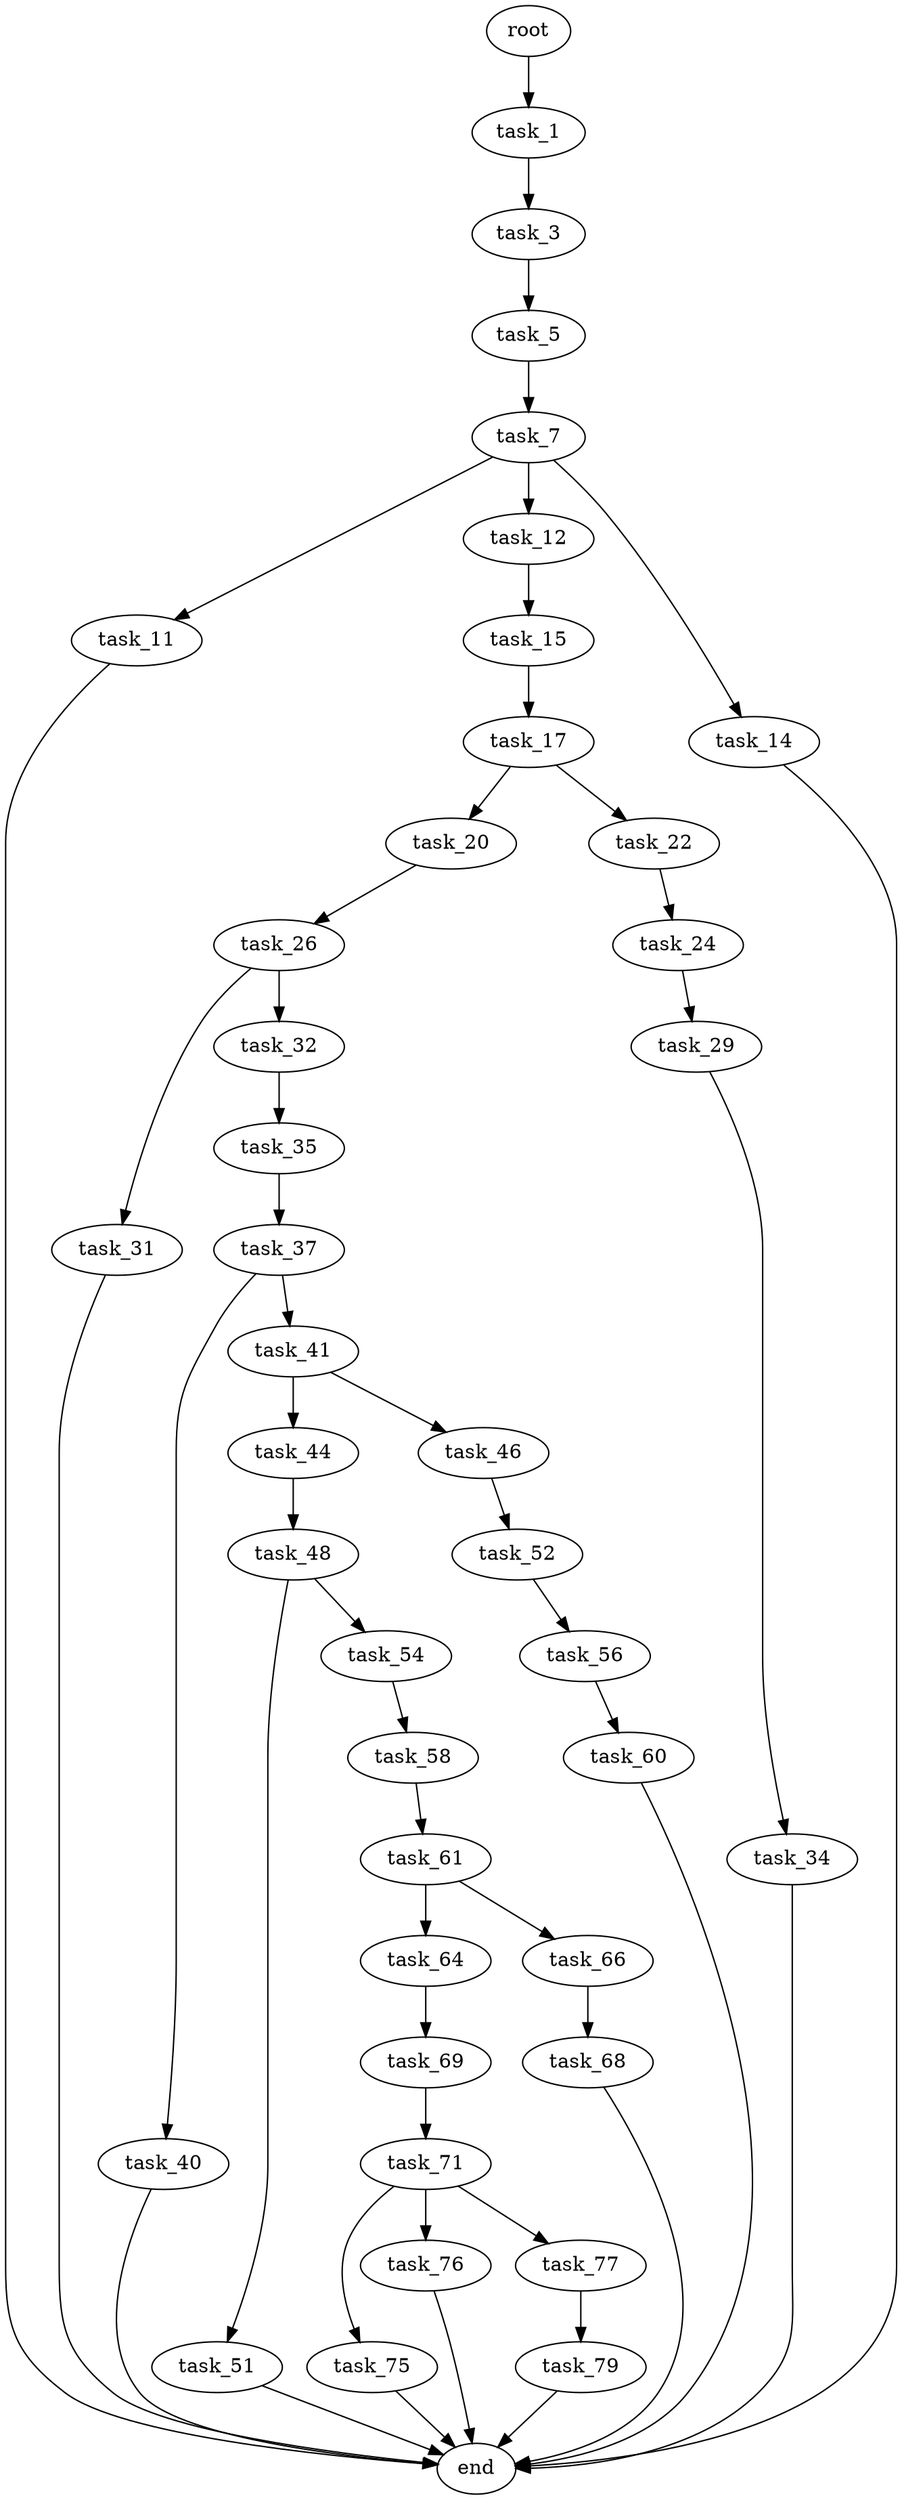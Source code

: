 digraph G {
  root [size="0.000000"];
  task_1 [size="28991029248.000000"];
  task_3 [size="52237585831.000000"];
  task_5 [size="561303515285.000000"];
  task_7 [size="20215752871.000000"];
  task_11 [size="68719476736.000000"];
  task_12 [size="8340534822.000000"];
  task_14 [size="865721914252.000000"];
  end [size="0.000000"];
  task_15 [size="508975372973.000000"];
  task_17 [size="8731925944.000000"];
  task_20 [size="43325270090.000000"];
  task_22 [size="45198725672.000000"];
  task_26 [size="441222387203.000000"];
  task_24 [size="30228297446.000000"];
  task_29 [size="4151294967.000000"];
  task_31 [size="292592059945.000000"];
  task_32 [size="2297592980.000000"];
  task_34 [size="2275060123.000000"];
  task_35 [size="635696110972.000000"];
  task_37 [size="25516835985.000000"];
  task_40 [size="1073741824000.000000"];
  task_41 [size="37679239912.000000"];
  task_44 [size="697362988608.000000"];
  task_46 [size="28991029248.000000"];
  task_48 [size="725362618.000000"];
  task_52 [size="782757789696.000000"];
  task_51 [size="134217728000.000000"];
  task_54 [size="474439416633.000000"];
  task_56 [size="46584271306.000000"];
  task_58 [size="133887811956.000000"];
  task_60 [size="68719476736.000000"];
  task_61 [size="106684866241.000000"];
  task_64 [size="35467454547.000000"];
  task_66 [size="1073741824000.000000"];
  task_69 [size="1073741824000.000000"];
  task_68 [size="17209306172.000000"];
  task_71 [size="18328266990.000000"];
  task_75 [size="8589934592.000000"];
  task_76 [size="1073741824000.000000"];
  task_77 [size="115928867400.000000"];
  task_79 [size="28991029248.000000"];

  root -> task_1 [size="1.000000"];
  task_1 -> task_3 [size="75497472.000000"];
  task_3 -> task_5 [size="75497472.000000"];
  task_5 -> task_7 [size="411041792.000000"];
  task_7 -> task_11 [size="679477248.000000"];
  task_7 -> task_12 [size="679477248.000000"];
  task_7 -> task_14 [size="679477248.000000"];
  task_11 -> end [size="1.000000"];
  task_12 -> task_15 [size="536870912.000000"];
  task_14 -> end [size="1.000000"];
  task_15 -> task_17 [size="679477248.000000"];
  task_17 -> task_20 [size="411041792.000000"];
  task_17 -> task_22 [size="411041792.000000"];
  task_20 -> task_26 [size="33554432.000000"];
  task_22 -> task_24 [size="838860800.000000"];
  task_26 -> task_31 [size="301989888.000000"];
  task_26 -> task_32 [size="301989888.000000"];
  task_24 -> task_29 [size="536870912.000000"];
  task_29 -> task_34 [size="134217728.000000"];
  task_31 -> end [size="1.000000"];
  task_32 -> task_35 [size="134217728.000000"];
  task_34 -> end [size="1.000000"];
  task_35 -> task_37 [size="536870912.000000"];
  task_37 -> task_40 [size="33554432.000000"];
  task_37 -> task_41 [size="33554432.000000"];
  task_40 -> end [size="1.000000"];
  task_41 -> task_44 [size="33554432.000000"];
  task_41 -> task_46 [size="33554432.000000"];
  task_44 -> task_48 [size="536870912.000000"];
  task_46 -> task_52 [size="75497472.000000"];
  task_48 -> task_51 [size="33554432.000000"];
  task_48 -> task_54 [size="33554432.000000"];
  task_52 -> task_56 [size="679477248.000000"];
  task_51 -> end [size="1.000000"];
  task_54 -> task_58 [size="301989888.000000"];
  task_56 -> task_60 [size="838860800.000000"];
  task_58 -> task_61 [size="134217728.000000"];
  task_60 -> end [size="1.000000"];
  task_61 -> task_64 [size="75497472.000000"];
  task_61 -> task_66 [size="75497472.000000"];
  task_64 -> task_69 [size="33554432.000000"];
  task_66 -> task_68 [size="838860800.000000"];
  task_69 -> task_71 [size="838860800.000000"];
  task_68 -> end [size="1.000000"];
  task_71 -> task_75 [size="411041792.000000"];
  task_71 -> task_76 [size="411041792.000000"];
  task_71 -> task_77 [size="411041792.000000"];
  task_75 -> end [size="1.000000"];
  task_76 -> end [size="1.000000"];
  task_77 -> task_79 [size="134217728.000000"];
  task_79 -> end [size="1.000000"];
}
